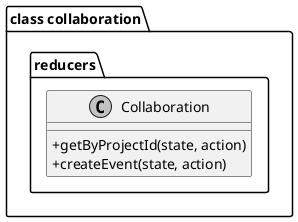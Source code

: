 @startuml

 skinparam monochrome true
 skinparam classAttributeIconSize 0
 top to bottom direction
package "class collaboration.reducers"{
  

class "Collaboration" {
  + getByProjectId(state, action)
  + createEvent(state, action)
}
  
}


@enduml